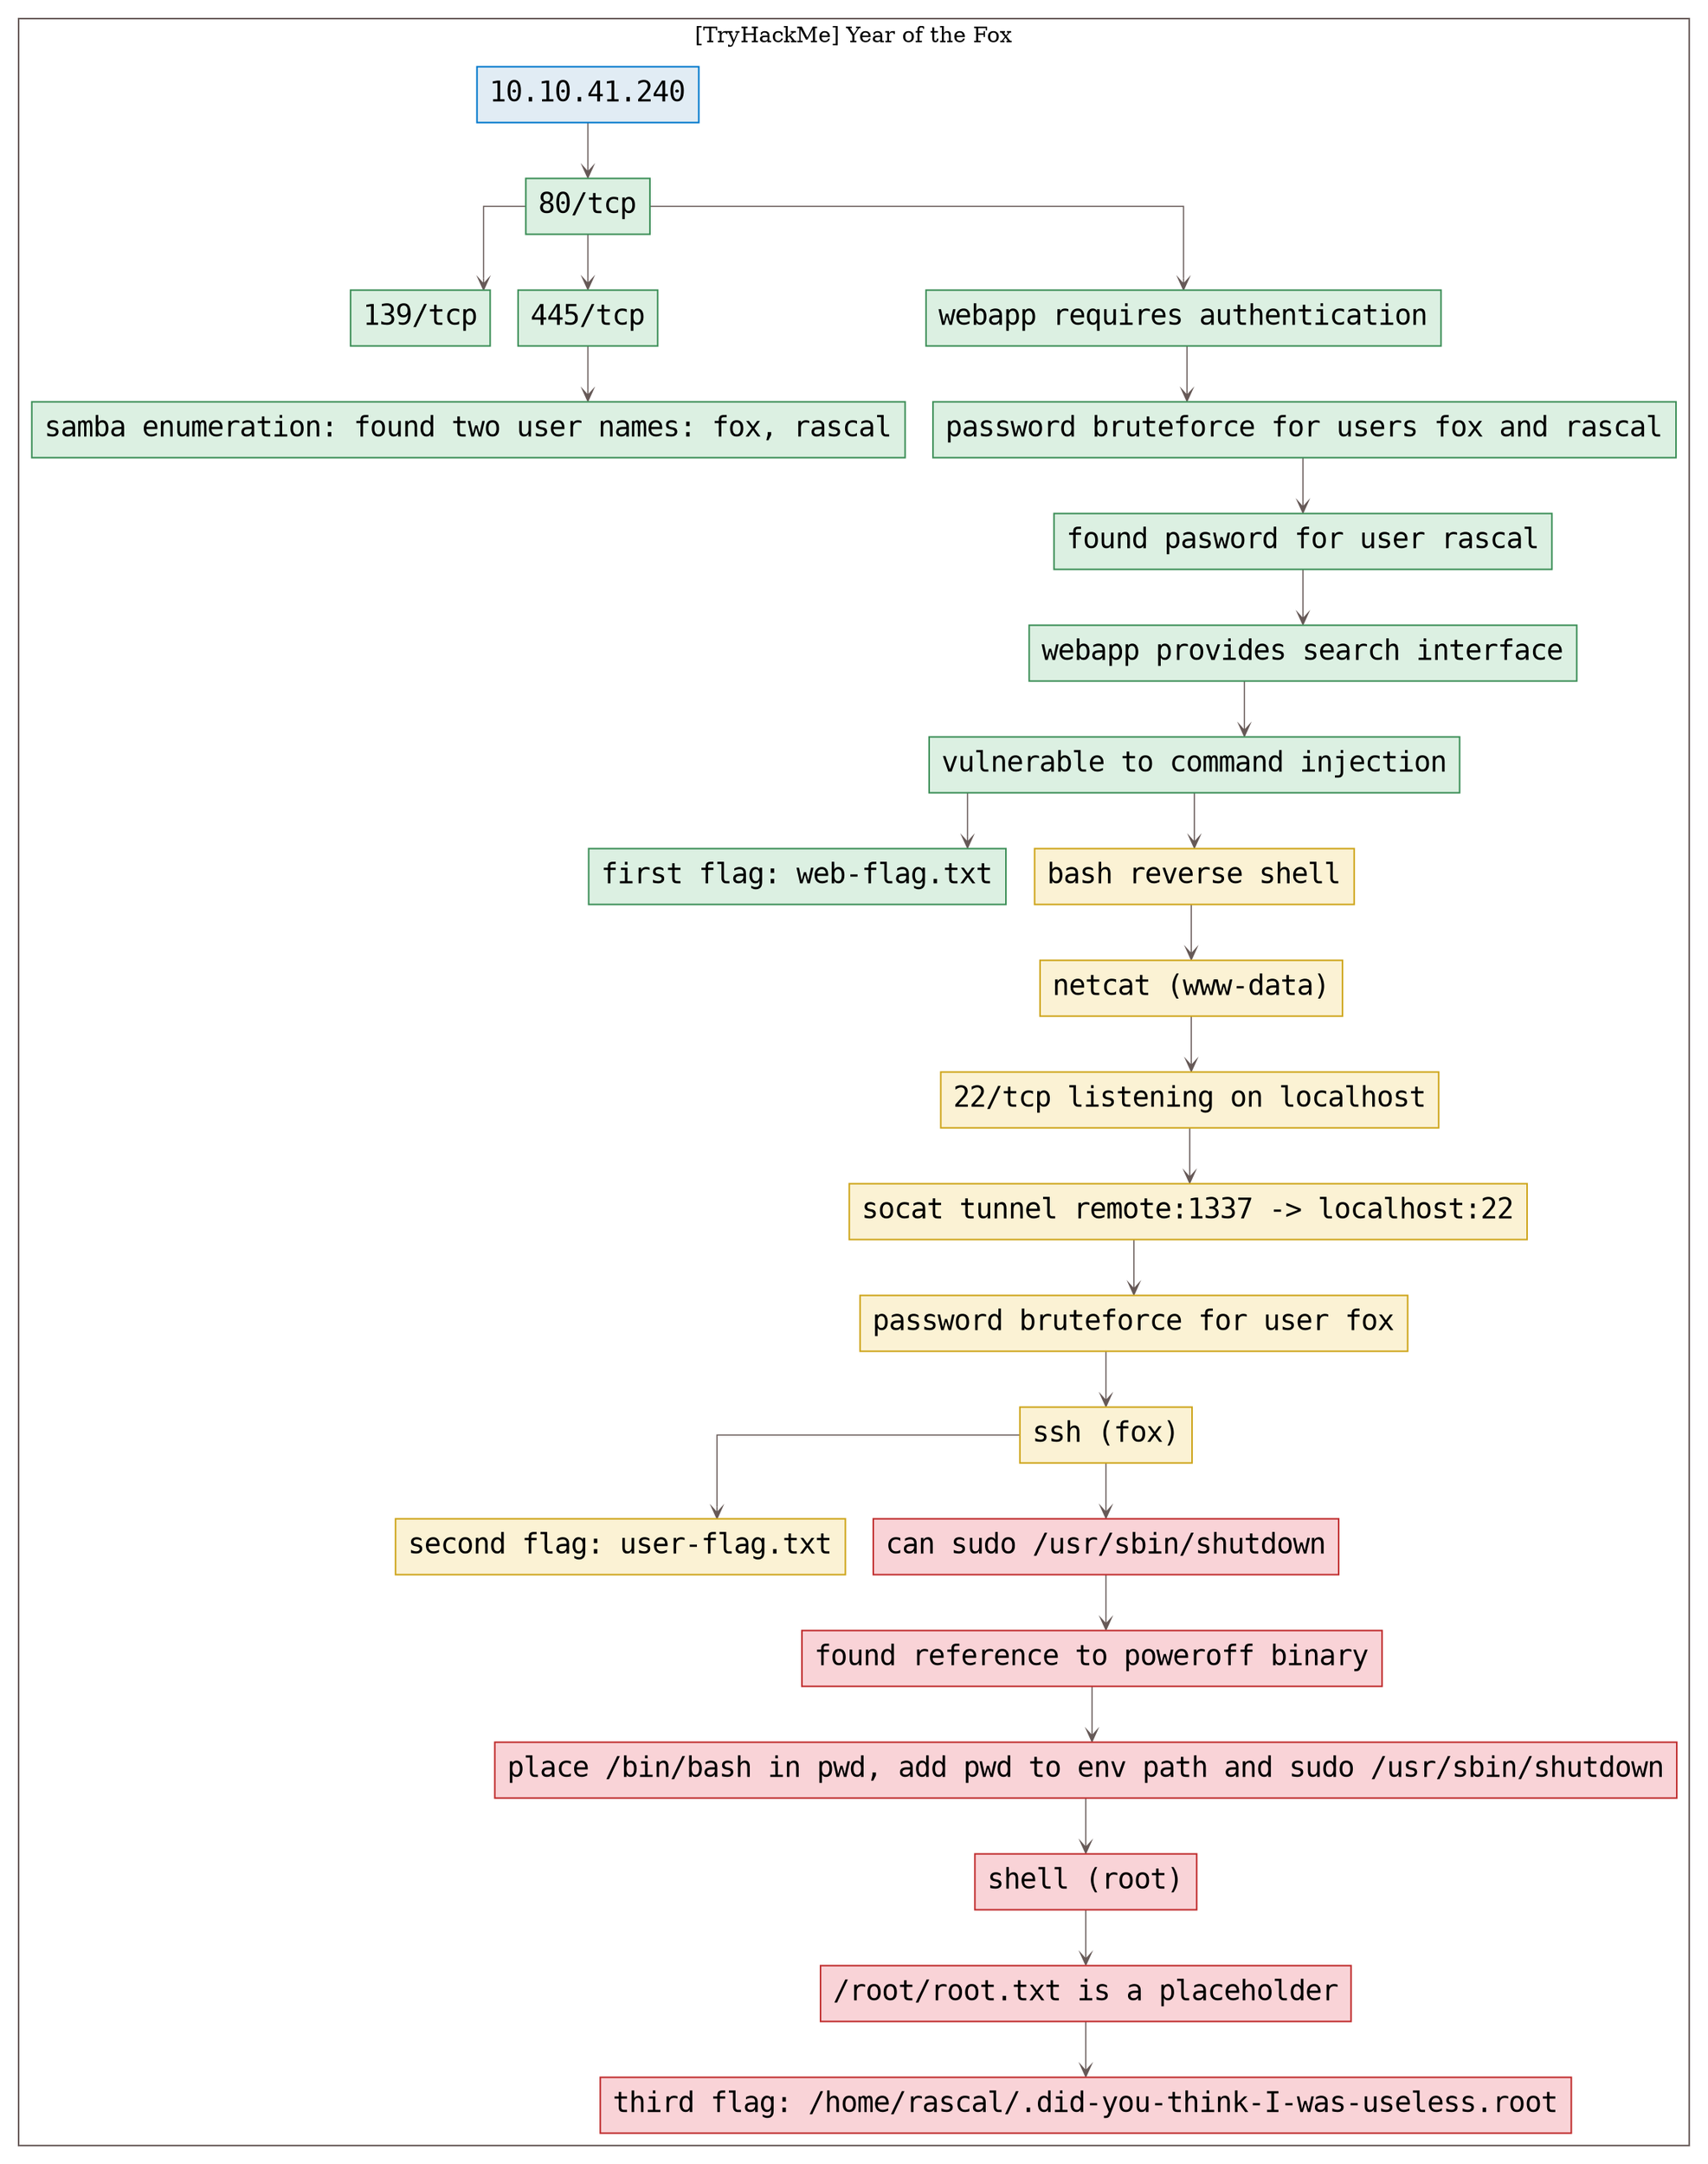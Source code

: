 digraph G {
  #rankdir=LR;
  nodesdictep=1.0; splines="ortho"; K=0.6; overlap=scale; fixedsize=true; resolution=72; bgcolor="#ffffff"; outputorder="edgesfirst";
  node [fontname="courier" fontsize=18 shape=box width=0.25 fillcolor="white" style="filled,solid"];
  edge [style=solid color="#665957" penwidth=0.75 arrowhead=vee arrowsize=0.75 ];

  0[label="10.10.41.240" color="#0077cc" fillcolor="#e1ecf4" tooltip="[TryHackMe] Year of the Fox"];
  10[label="22/tcp listening on localhost" color="#cea51b" fillcolor="#fbf2d4" tooltip="Phase #2:Exploitation"];
  11[label="socat tunnel remote:1337 -> localhost:22" color="#cea51b" fillcolor="#fbf2d4" tooltip="Phase #2:Exploitation"];
  12[label="password bruteforce for user fox" color="#cea51b" fillcolor="#fbf2d4" tooltip="Phase #2:Exploitation"];
  13[label="ssh (fox)" color="#cea51b" fillcolor="#fbf2d4" tooltip="Phase #2:Exploitation"];
  14[label="second flag: user-flag.txt" color="#cea51b" fillcolor="#fbf2d4" tooltip="Phase #2:Exploitation"];
  15[label="can sudo /usr/sbin/shutdown" color="#c02d2e" fillcolor="#f9d3d7" tooltip="Phase #3:Privilege Escalation"];
  16[label="found reference to poweroff binary" color="#c02d2e" fillcolor="#f9d3d7" tooltip="Phase #3:Privilege Escalation"];
  17[label="place /bin/bash in pwd, add pwd to env path and sudo /usr/sbin/shutdown" color="#c02d2e" fillcolor="#f9d3d7" tooltip="Phase #3:Privilege Escalation"];
  18[label="shell (root)" color="#c02d2e" fillcolor="#f9d3d7" tooltip="Phase #3:Privilege Escalation"];
  19[label="/root/root.txt is a placeholder" color="#c02d2e" fillcolor="#f9d3d7" tooltip="Phase #3:Privilege Escalation"];
  1[label="80/tcp" color="#3d8f58" fillcolor="#dcf0e2" tooltip="Phase #1:Enumeration"];
  20[label="third flag: /home/rascal/.did-you-think-I-was-useless.root" color="#c02d2e" fillcolor="#f9d3d7" tooltip="Phase #3:Privilege Escalation"];
  21[label="139/tcp" color="#3d8f58" fillcolor="#dcf0e2" tooltip="Phase #1:Enumeration"];
  22[label="445/tcp" color="#3d8f58" fillcolor="#dcf0e2" tooltip="Phase #1:Enumeration"];
  23[label="samba enumeration: found two user names: fox, rascal" color="#3d8f58" fillcolor="#dcf0e2" tooltip="Phase #1:Enumeration"];
  2[label="webapp requires authentication" color="#3d8f58" fillcolor="#dcf0e2" tooltip="Phase #1:Enumeration"];
  3[label="password bruteforce for users fox and rascal" color="#3d8f58" fillcolor="#dcf0e2" tooltip="Phase #1:Enumeration"];
  4[label="found pasword for user rascal" color="#3d8f58" fillcolor="#dcf0e2" tooltip="Phase #1:Enumeration"];
  5[label="webapp provides search interface" color="#3d8f58" fillcolor="#dcf0e2" tooltip="Phase #1:Enumeration"];
  6[label="vulnerable to command injection" color="#3d8f58" fillcolor="#dcf0e2" tooltip="Phase #1:Enumeration"];
  7[label="first flag: web-flag.txt" color="#3d8f58" fillcolor="#dcf0e2" tooltip="Phase #1:Enumeration"];
  8[label="bash reverse shell" color="#cea51b" fillcolor="#fbf2d4" tooltip="Phase #2:Exploitation"];
  9[label="netcat (www-data)" color="#cea51b" fillcolor="#fbf2d4" tooltip="Phase #2:Exploitation"];

  subgraph cluster_0 {
    node [style="filled,solid"];
    label = "[TryHackMe] Year of the Fox";
    color = "#665957";
    0 -> 1 [color="#665957"];
    1 -> 2 [color="#665957"];
    1 -> 21 [color="#665957"];
    1 -> 22 [color="#665957"];
    10 -> 11 [color="#665957"];
    11 -> 12 [color="#665957"];
    12 -> 13 [color="#665957"];
    13 -> 14 [color="#665957"];
    13 -> 15 [color="#665957"];
    15 -> 16 [color="#665957"];
    16 -> 17 [color="#665957"];
    17 -> 18 [color="#665957"];
    18 -> 19 [color="#665957"];
    19 -> 20 [color="#665957"];
    2 -> 3 [color="#665957"];
    22 -> 23 [color="#665957"];
    3 -> 4 [color="#665957"];
    4 -> 5 [color="#665957"];
    5 -> 6 [color="#665957"];
    6 -> 7 [color="#665957"];
    6 -> 8 [color="#665957"];
    8 -> 9 [color="#665957"];
    9 -> 10 [color="#665957"];
  }
}
